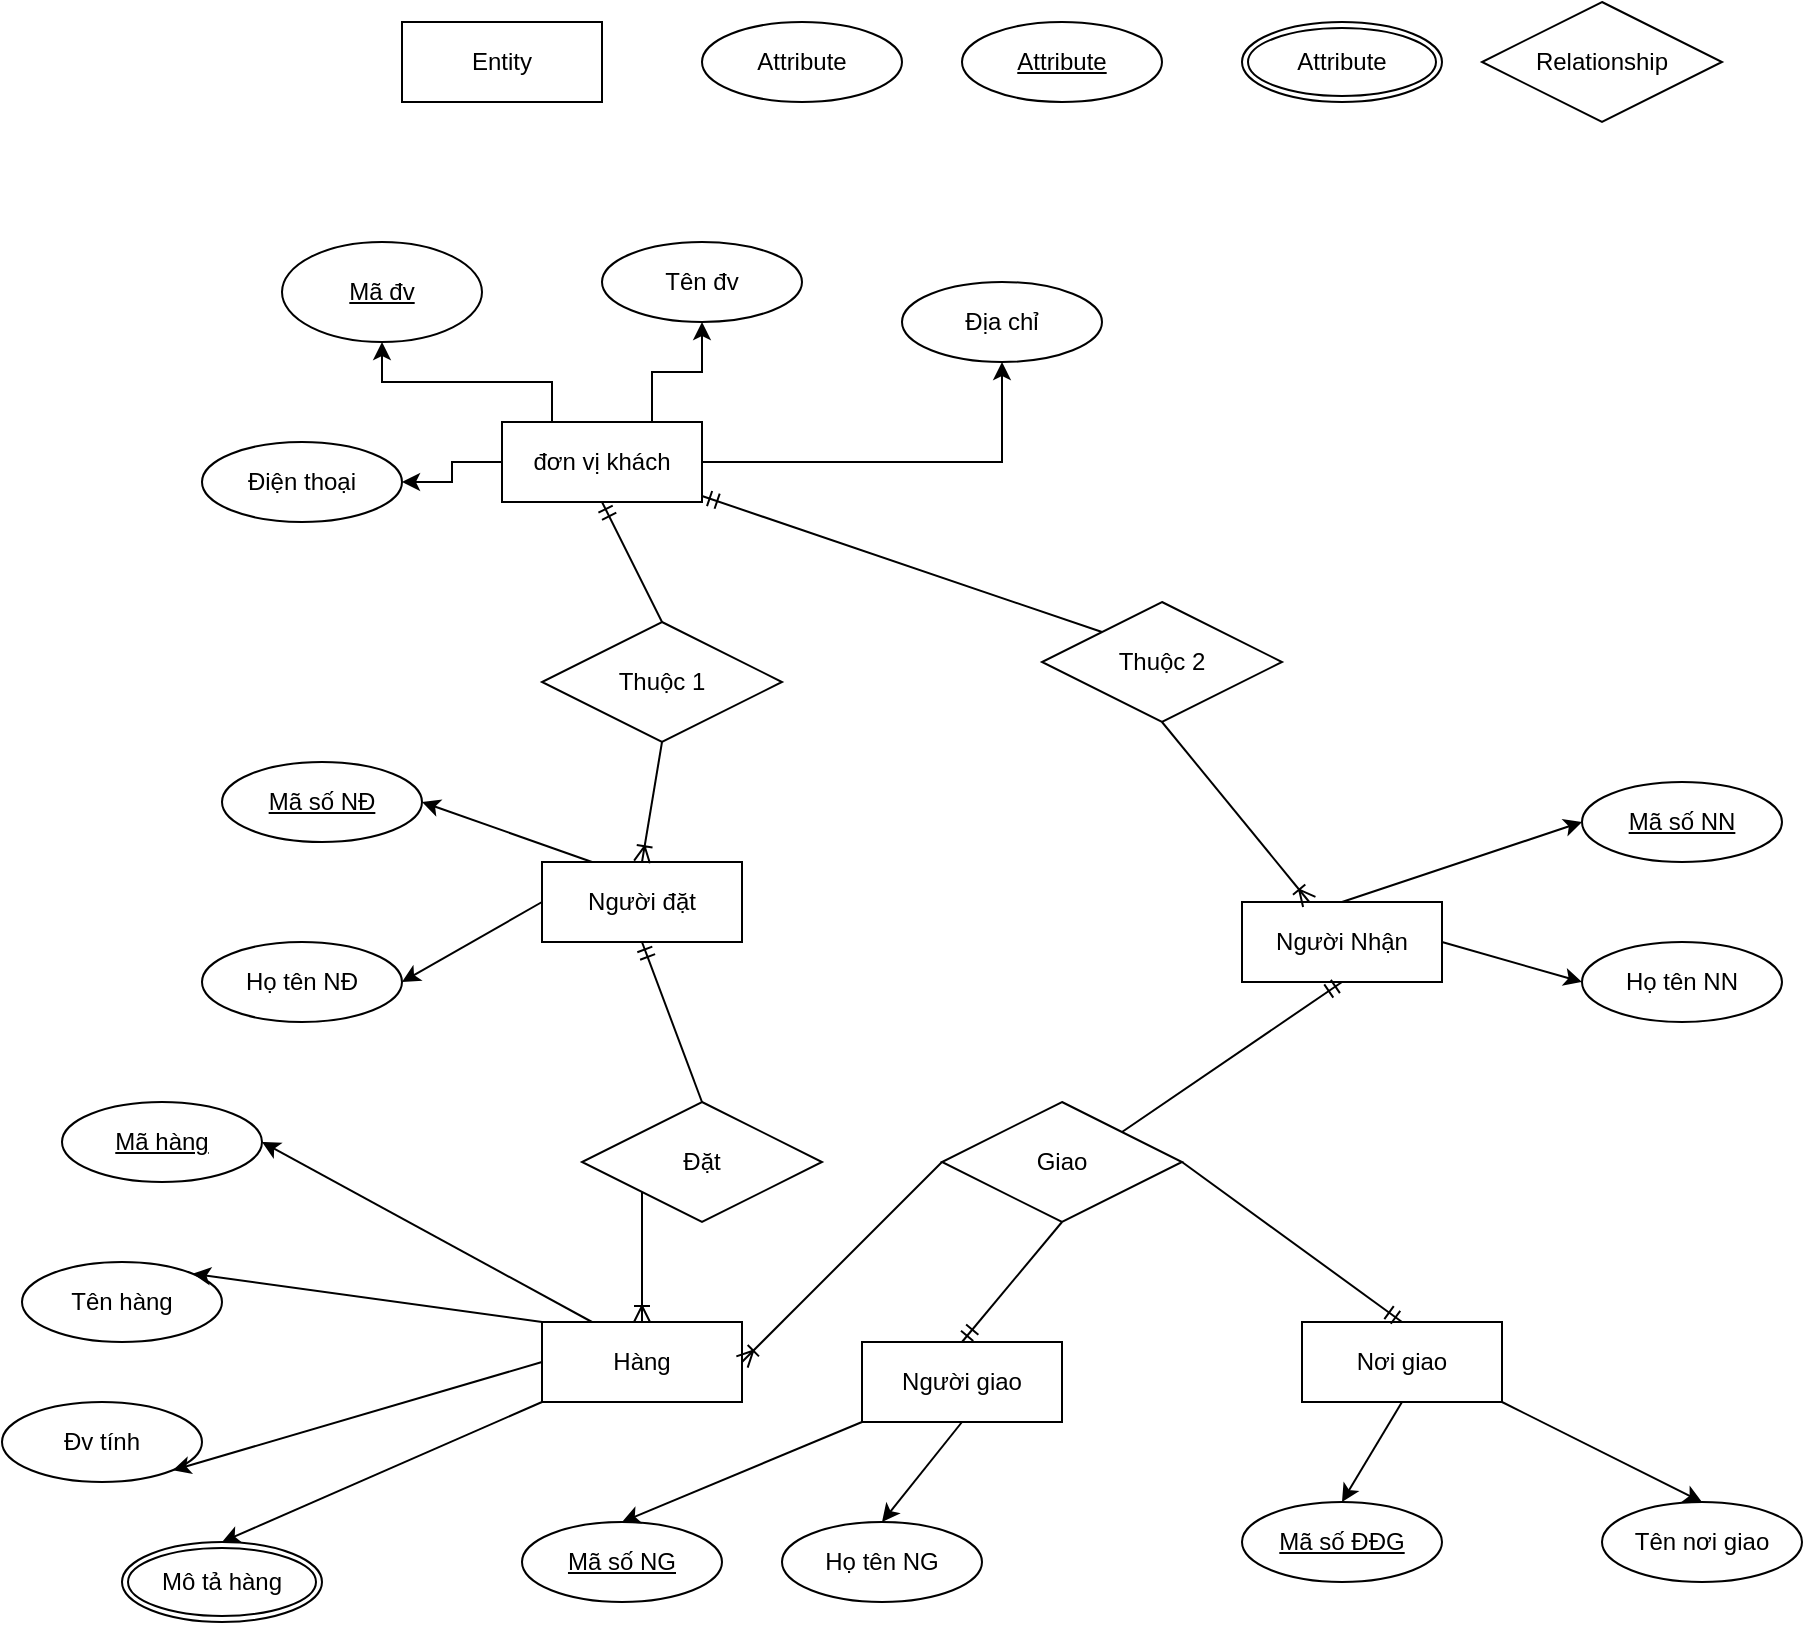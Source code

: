 <mxfile version="13.9.9" type="device"><diagram id="R2lEEEUBdFMjLlhIrx00" name="Page-1"><mxGraphModel dx="1874" dy="592" grid="1" gridSize="10" guides="1" tooltips="1" connect="1" arrows="1" fold="1" page="1" pageScale="1" pageWidth="850" pageHeight="1100" math="0" shadow="0" extFonts="Permanent Marker^https://fonts.googleapis.com/css?family=Permanent+Marker"><root><mxCell id="0"/><mxCell id="1" parent="0"/><mxCell id="VbnIeiEurBMlyiswql_T-1" value="Entity" style="whiteSpace=wrap;html=1;align=center;" vertex="1" parent="1"><mxGeometry x="100" y="50" width="100" height="40" as="geometry"/></mxCell><mxCell id="VbnIeiEurBMlyiswql_T-2" value="Attribute" style="ellipse;whiteSpace=wrap;html=1;align=center;" vertex="1" parent="1"><mxGeometry x="250" y="50" width="100" height="40" as="geometry"/></mxCell><mxCell id="VbnIeiEurBMlyiswql_T-3" value="Attribute" style="ellipse;whiteSpace=wrap;html=1;align=center;fontStyle=4;" vertex="1" parent="1"><mxGeometry x="380" y="50" width="100" height="40" as="geometry"/></mxCell><mxCell id="VbnIeiEurBMlyiswql_T-4" value="Attribute" style="ellipse;shape=doubleEllipse;margin=3;whiteSpace=wrap;html=1;align=center;" vertex="1" parent="1"><mxGeometry x="520" y="50" width="100" height="40" as="geometry"/></mxCell><mxCell id="VbnIeiEurBMlyiswql_T-5" value="Relationship" style="shape=rhombus;perimeter=rhombusPerimeter;whiteSpace=wrap;html=1;align=center;" vertex="1" parent="1"><mxGeometry x="640" y="40" width="120" height="60" as="geometry"/></mxCell><mxCell id="VbnIeiEurBMlyiswql_T-34" style="edgeStyle=orthogonalEdgeStyle;rounded=0;orthogonalLoop=1;jettySize=auto;html=1;entryX=1;entryY=0.5;entryDx=0;entryDy=0;" edge="1" parent="1" source="VbnIeiEurBMlyiswql_T-6" target="VbnIeiEurBMlyiswql_T-11"><mxGeometry relative="1" as="geometry"/></mxCell><mxCell id="VbnIeiEurBMlyiswql_T-36" style="edgeStyle=orthogonalEdgeStyle;rounded=0;orthogonalLoop=1;jettySize=auto;html=1;exitX=0.25;exitY=0;exitDx=0;exitDy=0;entryX=0.5;entryY=1;entryDx=0;entryDy=0;" edge="1" parent="1" source="VbnIeiEurBMlyiswql_T-6" target="VbnIeiEurBMlyiswql_T-7"><mxGeometry relative="1" as="geometry"/></mxCell><mxCell id="VbnIeiEurBMlyiswql_T-37" style="edgeStyle=orthogonalEdgeStyle;rounded=0;orthogonalLoop=1;jettySize=auto;html=1;exitX=0.75;exitY=0;exitDx=0;exitDy=0;entryX=0.5;entryY=1;entryDx=0;entryDy=0;" edge="1" parent="1" source="VbnIeiEurBMlyiswql_T-6" target="VbnIeiEurBMlyiswql_T-10"><mxGeometry relative="1" as="geometry"/></mxCell><mxCell id="VbnIeiEurBMlyiswql_T-38" style="edgeStyle=orthogonalEdgeStyle;rounded=0;orthogonalLoop=1;jettySize=auto;html=1;entryX=0.5;entryY=1;entryDx=0;entryDy=0;" edge="1" parent="1" source="VbnIeiEurBMlyiswql_T-6" target="VbnIeiEurBMlyiswql_T-9"><mxGeometry relative="1" as="geometry"/></mxCell><mxCell id="VbnIeiEurBMlyiswql_T-6" value="đơn vị khách" style="whiteSpace=wrap;html=1;align=center;" vertex="1" parent="1"><mxGeometry x="150" y="250" width="100" height="40" as="geometry"/></mxCell><mxCell id="VbnIeiEurBMlyiswql_T-7" value="Mã đv" style="ellipse;whiteSpace=wrap;html=1;align=center;fontStyle=4;" vertex="1" parent="1"><mxGeometry x="40" y="160" width="100" height="50" as="geometry"/></mxCell><mxCell id="VbnIeiEurBMlyiswql_T-9" value="Địa chỉ" style="ellipse;whiteSpace=wrap;html=1;align=center;" vertex="1" parent="1"><mxGeometry x="350" y="180" width="100" height="40" as="geometry"/></mxCell><mxCell id="VbnIeiEurBMlyiswql_T-10" value="Tên đv" style="ellipse;whiteSpace=wrap;html=1;align=center;" vertex="1" parent="1"><mxGeometry x="200" y="160" width="100" height="40" as="geometry"/></mxCell><mxCell id="VbnIeiEurBMlyiswql_T-11" value="Điện thoại" style="ellipse;whiteSpace=wrap;html=1;align=center;" vertex="1" parent="1"><mxGeometry y="260" width="100" height="40" as="geometry"/></mxCell><mxCell id="VbnIeiEurBMlyiswql_T-12" value="Thuộc 2" style="shape=rhombus;perimeter=rhombusPerimeter;whiteSpace=wrap;html=1;align=center;" vertex="1" parent="1"><mxGeometry x="420" y="340" width="120" height="60" as="geometry"/></mxCell><mxCell id="VbnIeiEurBMlyiswql_T-13" value="Thuộc 1" style="shape=rhombus;perimeter=rhombusPerimeter;whiteSpace=wrap;html=1;align=center;" vertex="1" parent="1"><mxGeometry x="170" y="350" width="120" height="60" as="geometry"/></mxCell><mxCell id="VbnIeiEurBMlyiswql_T-14" value="Người Nhận" style="whiteSpace=wrap;html=1;align=center;" vertex="1" parent="1"><mxGeometry x="520" y="490" width="100" height="40" as="geometry"/></mxCell><mxCell id="VbnIeiEurBMlyiswql_T-15" value="Người đặt" style="whiteSpace=wrap;html=1;align=center;" vertex="1" parent="1"><mxGeometry x="170" y="470" width="100" height="40" as="geometry"/></mxCell><mxCell id="VbnIeiEurBMlyiswql_T-16" value="Mã số NĐ" style="ellipse;whiteSpace=wrap;html=1;align=center;fontStyle=4;" vertex="1" parent="1"><mxGeometry x="10" y="420" width="100" height="40" as="geometry"/></mxCell><mxCell id="VbnIeiEurBMlyiswql_T-17" value="Họ tên NĐ" style="ellipse;whiteSpace=wrap;html=1;align=center;" vertex="1" parent="1"><mxGeometry y="510" width="100" height="40" as="geometry"/></mxCell><mxCell id="VbnIeiEurBMlyiswql_T-18" value="Họ tên NN" style="ellipse;whiteSpace=wrap;html=1;align=center;" vertex="1" parent="1"><mxGeometry x="690" y="510" width="100" height="40" as="geometry"/></mxCell><mxCell id="VbnIeiEurBMlyiswql_T-19" value="Mã số NN" style="ellipse;whiteSpace=wrap;html=1;align=center;fontStyle=4;" vertex="1" parent="1"><mxGeometry x="690" y="430" width="100" height="40" as="geometry"/></mxCell><mxCell id="VbnIeiEurBMlyiswql_T-20" value="Giao" style="shape=rhombus;perimeter=rhombusPerimeter;whiteSpace=wrap;html=1;align=center;" vertex="1" parent="1"><mxGeometry x="370" y="590" width="120" height="60" as="geometry"/></mxCell><mxCell id="VbnIeiEurBMlyiswql_T-21" value="Đặt" style="shape=rhombus;perimeter=rhombusPerimeter;whiteSpace=wrap;html=1;align=center;" vertex="1" parent="1"><mxGeometry x="190" y="590" width="120" height="60" as="geometry"/></mxCell><mxCell id="VbnIeiEurBMlyiswql_T-22" value="Hàng" style="whiteSpace=wrap;html=1;align=center;" vertex="1" parent="1"><mxGeometry x="170" y="700" width="100" height="40" as="geometry"/></mxCell><mxCell id="VbnIeiEurBMlyiswql_T-23" value="Người giao" style="whiteSpace=wrap;html=1;align=center;" vertex="1" parent="1"><mxGeometry x="330" y="710" width="100" height="40" as="geometry"/></mxCell><mxCell id="VbnIeiEurBMlyiswql_T-24" value="Nơi giao" style="whiteSpace=wrap;html=1;align=center;" vertex="1" parent="1"><mxGeometry x="550" y="700" width="100" height="40" as="geometry"/></mxCell><mxCell id="VbnIeiEurBMlyiswql_T-25" value="Mã hàng" style="ellipse;whiteSpace=wrap;html=1;align=center;fontStyle=4;" vertex="1" parent="1"><mxGeometry x="-70" y="590" width="100" height="40" as="geometry"/></mxCell><mxCell id="VbnIeiEurBMlyiswql_T-27" value="Đv tính" style="ellipse;whiteSpace=wrap;html=1;align=center;" vertex="1" parent="1"><mxGeometry x="-100" y="740" width="100" height="40" as="geometry"/></mxCell><mxCell id="VbnIeiEurBMlyiswql_T-28" value="Tên hàng" style="ellipse;whiteSpace=wrap;html=1;align=center;" vertex="1" parent="1"><mxGeometry x="-90" y="670" width="100" height="40" as="geometry"/></mxCell><mxCell id="VbnIeiEurBMlyiswql_T-29" value="Tên nơi giao" style="ellipse;whiteSpace=wrap;html=1;align=center;" vertex="1" parent="1"><mxGeometry x="700" y="790" width="100" height="40" as="geometry"/></mxCell><mxCell id="VbnIeiEurBMlyiswql_T-30" value="Họ tên NG" style="ellipse;whiteSpace=wrap;html=1;align=center;" vertex="1" parent="1"><mxGeometry x="290" y="800" width="100" height="40" as="geometry"/></mxCell><mxCell id="VbnIeiEurBMlyiswql_T-31" value="Mã số NG" style="ellipse;whiteSpace=wrap;html=1;align=center;fontStyle=4;" vertex="1" parent="1"><mxGeometry x="160" y="800" width="100" height="40" as="geometry"/></mxCell><mxCell id="VbnIeiEurBMlyiswql_T-32" value="Mã số ĐĐG" style="ellipse;whiteSpace=wrap;html=1;align=center;fontStyle=4;" vertex="1" parent="1"><mxGeometry x="520" y="790" width="100" height="40" as="geometry"/></mxCell><mxCell id="VbnIeiEurBMlyiswql_T-48" value="" style="endArrow=none;html=1;strokeColor=#000000;strokeWidth=1;fontSize=12;startArrow=ERmandOne;startFill=0;entryX=0.5;entryY=0;entryDx=0;entryDy=0;exitX=0.5;exitY=1;exitDx=0;exitDy=0;" edge="1" parent="1" source="VbnIeiEurBMlyiswql_T-6" target="VbnIeiEurBMlyiswql_T-13"><mxGeometry width="50" height="50" relative="1" as="geometry"><mxPoint x="350" y="300" as="sourcePoint"/><mxPoint x="440" y="300" as="targetPoint"/></mxGeometry></mxCell><mxCell id="VbnIeiEurBMlyiswql_T-49" value="" style="endArrow=none;html=1;strokeColor=#000000;strokeWidth=1;fontSize=12;startArrow=ERmandOne;startFill=0;entryX=0.5;entryY=0;entryDx=0;entryDy=0;exitX=0.5;exitY=1;exitDx=0;exitDy=0;" edge="1" parent="1" source="VbnIeiEurBMlyiswql_T-15" target="VbnIeiEurBMlyiswql_T-21"><mxGeometry width="50" height="50" relative="1" as="geometry"><mxPoint x="275" y="500" as="sourcePoint"/><mxPoint x="225" y="450" as="targetPoint"/></mxGeometry></mxCell><mxCell id="VbnIeiEurBMlyiswql_T-50" value="" style="endArrow=none;html=1;strokeColor=#000000;strokeWidth=1;fontSize=12;startArrow=ERoneToMany;startFill=0;entryX=0.5;entryY=1;entryDx=0;entryDy=0;exitX=0.5;exitY=0;exitDx=0;exitDy=0;" edge="1" parent="1" source="VbnIeiEurBMlyiswql_T-15" target="VbnIeiEurBMlyiswql_T-13"><mxGeometry width="50" height="50" relative="1" as="geometry"><mxPoint x="350" y="600" as="sourcePoint"/><mxPoint x="400" y="550" as="targetPoint"/></mxGeometry></mxCell><mxCell id="VbnIeiEurBMlyiswql_T-54" value="" style="endArrow=none;html=1;strokeColor=#000000;strokeWidth=1;fontSize=12;startArrow=ERoneToMany;startFill=0;exitX=0.5;exitY=0;exitDx=0;exitDy=0;entryX=0;entryY=1;entryDx=0;entryDy=0;" edge="1" parent="1" source="VbnIeiEurBMlyiswql_T-22" target="VbnIeiEurBMlyiswql_T-21"><mxGeometry width="50" height="50" relative="1" as="geometry"><mxPoint x="110" y="620" as="sourcePoint"/><mxPoint x="140" y="560" as="targetPoint"/></mxGeometry></mxCell><mxCell id="VbnIeiEurBMlyiswql_T-55" value="" style="endArrow=none;html=1;strokeColor=#000000;strokeWidth=1;fontSize=12;startArrow=ERoneToMany;startFill=0;entryX=0;entryY=0.5;entryDx=0;entryDy=0;exitX=1;exitY=0.5;exitDx=0;exitDy=0;" edge="1" parent="1" source="VbnIeiEurBMlyiswql_T-22" target="VbnIeiEurBMlyiswql_T-20"><mxGeometry width="50" height="50" relative="1" as="geometry"><mxPoint x="300" y="710" as="sourcePoint"/><mxPoint x="310" y="650" as="targetPoint"/></mxGeometry></mxCell><mxCell id="VbnIeiEurBMlyiswql_T-58" value="" style="endArrow=classic;html=1;strokeColor=#000000;strokeWidth=1;fontSize=12;exitX=0.25;exitY=0;exitDx=0;exitDy=0;entryX=1;entryY=0.5;entryDx=0;entryDy=0;" edge="1" parent="1" source="VbnIeiEurBMlyiswql_T-15" target="VbnIeiEurBMlyiswql_T-16"><mxGeometry width="50" height="50" relative="1" as="geometry"><mxPoint x="350" y="300" as="sourcePoint"/><mxPoint x="400" y="250" as="targetPoint"/></mxGeometry></mxCell><mxCell id="VbnIeiEurBMlyiswql_T-59" value="" style="endArrow=classic;html=1;strokeColor=#000000;strokeWidth=1;fontSize=12;exitX=0;exitY=0.5;exitDx=0;exitDy=0;entryX=1;entryY=0.5;entryDx=0;entryDy=0;" edge="1" parent="1" source="VbnIeiEurBMlyiswql_T-15" target="VbnIeiEurBMlyiswql_T-17"><mxGeometry width="50" height="50" relative="1" as="geometry"><mxPoint x="205" y="480" as="sourcePoint"/><mxPoint x="120" y="450" as="targetPoint"/></mxGeometry></mxCell><mxCell id="VbnIeiEurBMlyiswql_T-60" value="" style="endArrow=classic;html=1;strokeColor=#000000;strokeWidth=1;fontSize=12;exitX=0.25;exitY=0;exitDx=0;exitDy=0;entryX=1;entryY=0.5;entryDx=0;entryDy=0;" edge="1" parent="1" source="VbnIeiEurBMlyiswql_T-22" target="VbnIeiEurBMlyiswql_T-25"><mxGeometry width="50" height="50" relative="1" as="geometry"><mxPoint x="215" y="490" as="sourcePoint"/><mxPoint x="130" y="460" as="targetPoint"/></mxGeometry></mxCell><mxCell id="VbnIeiEurBMlyiswql_T-61" value="" style="endArrow=classic;html=1;strokeColor=#000000;strokeWidth=1;fontSize=12;entryX=1;entryY=0;entryDx=0;entryDy=0;exitX=0;exitY=0;exitDx=0;exitDy=0;" edge="1" parent="1" source="VbnIeiEurBMlyiswql_T-22" target="VbnIeiEurBMlyiswql_T-28"><mxGeometry width="50" height="50" relative="1" as="geometry"><mxPoint x="225" y="500" as="sourcePoint"/><mxPoint x="140" y="470" as="targetPoint"/></mxGeometry></mxCell><mxCell id="VbnIeiEurBMlyiswql_T-62" value="" style="endArrow=classic;html=1;strokeColor=#000000;strokeWidth=1;fontSize=12;exitX=0;exitY=0.5;exitDx=0;exitDy=0;entryX=1;entryY=1;entryDx=0;entryDy=0;" edge="1" parent="1" source="VbnIeiEurBMlyiswql_T-22" target="VbnIeiEurBMlyiswql_T-27"><mxGeometry width="50" height="50" relative="1" as="geometry"><mxPoint x="235" y="510" as="sourcePoint"/><mxPoint x="150" y="480" as="targetPoint"/></mxGeometry></mxCell><mxCell id="VbnIeiEurBMlyiswql_T-63" value="" style="endArrow=classic;html=1;strokeColor=#000000;strokeWidth=1;fontSize=12;entryX=0.5;entryY=0;entryDx=0;entryDy=0;exitX=0;exitY=1;exitDx=0;exitDy=0;" edge="1" parent="1" source="VbnIeiEurBMlyiswql_T-22" target="VbnIeiEurBMlyiswql_T-75"><mxGeometry width="50" height="50" relative="1" as="geometry"><mxPoint x="220" y="630" as="sourcePoint"/><mxPoint x="20" y="810" as="targetPoint"/></mxGeometry></mxCell><mxCell id="VbnIeiEurBMlyiswql_T-64" value="" style="endArrow=classic;html=1;strokeColor=#000000;strokeWidth=1;fontSize=12;exitX=0.5;exitY=0;exitDx=0;exitDy=0;entryX=0;entryY=0.5;entryDx=0;entryDy=0;fontStyle=1" edge="1" parent="1" source="VbnIeiEurBMlyiswql_T-14" target="VbnIeiEurBMlyiswql_T-19"><mxGeometry width="50" height="50" relative="1" as="geometry"><mxPoint x="255" y="530" as="sourcePoint"/><mxPoint x="170" y="500" as="targetPoint"/></mxGeometry></mxCell><mxCell id="VbnIeiEurBMlyiswql_T-65" value="" style="endArrow=classic;html=1;strokeColor=#000000;strokeWidth=1;fontSize=12;exitX=1;exitY=0.5;exitDx=0;exitDy=0;entryX=0;entryY=0.5;entryDx=0;entryDy=0;fontStyle=1" edge="1" parent="1" source="VbnIeiEurBMlyiswql_T-14" target="VbnIeiEurBMlyiswql_T-18"><mxGeometry width="50" height="50" relative="1" as="geometry"><mxPoint x="580" y="500" as="sourcePoint"/><mxPoint x="700" y="460" as="targetPoint"/></mxGeometry></mxCell><mxCell id="VbnIeiEurBMlyiswql_T-66" value="" style="endArrow=classic;html=1;strokeColor=#000000;strokeWidth=1;fontSize=12;exitX=0.5;exitY=1;exitDx=0;exitDy=0;entryX=0.5;entryY=0;entryDx=0;entryDy=0;fontStyle=0" edge="1" parent="1" source="VbnIeiEurBMlyiswql_T-24" target="VbnIeiEurBMlyiswql_T-32"><mxGeometry width="50" height="50" relative="1" as="geometry"><mxPoint x="590" y="510" as="sourcePoint"/><mxPoint x="710" y="470" as="targetPoint"/></mxGeometry></mxCell><mxCell id="VbnIeiEurBMlyiswql_T-67" value="" style="endArrow=classic;html=1;strokeColor=#000000;strokeWidth=1;fontSize=12;exitX=1;exitY=1;exitDx=0;exitDy=0;entryX=0.5;entryY=0;entryDx=0;entryDy=0;fontStyle=1" edge="1" parent="1" source="VbnIeiEurBMlyiswql_T-24" target="VbnIeiEurBMlyiswql_T-29"><mxGeometry width="50" height="50" relative="1" as="geometry"><mxPoint x="600" y="520" as="sourcePoint"/><mxPoint x="720" y="480" as="targetPoint"/></mxGeometry></mxCell><mxCell id="VbnIeiEurBMlyiswql_T-68" value="" style="endArrow=classic;html=1;strokeColor=#000000;strokeWidth=1;fontSize=12;exitX=0.5;exitY=1;exitDx=0;exitDy=0;entryX=0.5;entryY=0;entryDx=0;entryDy=0;fontStyle=0" edge="1" parent="1" source="VbnIeiEurBMlyiswql_T-23" target="VbnIeiEurBMlyiswql_T-30"><mxGeometry width="50" height="50" relative="1" as="geometry"><mxPoint x="610" y="750" as="sourcePoint"/><mxPoint x="580" y="800" as="targetPoint"/></mxGeometry></mxCell><mxCell id="VbnIeiEurBMlyiswql_T-69" value="" style="endArrow=classic;html=1;strokeColor=#000000;strokeWidth=1;fontSize=12;exitX=0;exitY=1;exitDx=0;exitDy=0;entryX=0.5;entryY=0;entryDx=0;entryDy=0;fontStyle=0" edge="1" parent="1" source="VbnIeiEurBMlyiswql_T-23" target="VbnIeiEurBMlyiswql_T-31"><mxGeometry width="50" height="50" relative="1" as="geometry"><mxPoint x="620" y="760" as="sourcePoint"/><mxPoint x="590" y="810" as="targetPoint"/></mxGeometry></mxCell><mxCell id="VbnIeiEurBMlyiswql_T-70" value="" style="endArrow=none;html=1;strokeColor=#000000;strokeWidth=1;fontSize=12;startArrow=ERmandOne;startFill=0;entryX=1;entryY=0;entryDx=0;entryDy=0;exitX=0.5;exitY=1;exitDx=0;exitDy=0;" edge="1" parent="1" source="VbnIeiEurBMlyiswql_T-14" target="VbnIeiEurBMlyiswql_T-20"><mxGeometry width="50" height="50" relative="1" as="geometry"><mxPoint x="230" y="520" as="sourcePoint"/><mxPoint x="260" y="600" as="targetPoint"/></mxGeometry></mxCell><mxCell id="VbnIeiEurBMlyiswql_T-71" value="" style="endArrow=none;html=1;strokeColor=#000000;strokeWidth=1;fontSize=12;startArrow=ERoneToMany;startFill=0;entryX=0.5;entryY=1;entryDx=0;entryDy=0;" edge="1" parent="1" source="VbnIeiEurBMlyiswql_T-14" target="VbnIeiEurBMlyiswql_T-12"><mxGeometry width="50" height="50" relative="1" as="geometry"><mxPoint x="280" y="730" as="sourcePoint"/><mxPoint x="380" y="630" as="targetPoint"/></mxGeometry></mxCell><mxCell id="VbnIeiEurBMlyiswql_T-72" value="" style="endArrow=none;html=1;strokeColor=#000000;strokeWidth=1;fontSize=12;startArrow=ERmandOne;startFill=0;entryX=0;entryY=0;entryDx=0;entryDy=0;" edge="1" parent="1" source="VbnIeiEurBMlyiswql_T-6" target="VbnIeiEurBMlyiswql_T-12"><mxGeometry width="50" height="50" relative="1" as="geometry"><mxPoint x="580" y="540" as="sourcePoint"/><mxPoint x="470" y="615" as="targetPoint"/></mxGeometry></mxCell><mxCell id="VbnIeiEurBMlyiswql_T-73" value="" style="endArrow=none;html=1;strokeColor=#000000;strokeWidth=1;fontSize=12;startArrow=ERmandOne;startFill=0;entryX=0.5;entryY=1;entryDx=0;entryDy=0;exitX=0.5;exitY=0;exitDx=0;exitDy=0;" edge="1" parent="1" source="VbnIeiEurBMlyiswql_T-23" target="VbnIeiEurBMlyiswql_T-20"><mxGeometry width="50" height="50" relative="1" as="geometry"><mxPoint x="580" y="540" as="sourcePoint"/><mxPoint x="470" y="615" as="targetPoint"/></mxGeometry></mxCell><mxCell id="VbnIeiEurBMlyiswql_T-74" value="" style="endArrow=none;html=1;strokeColor=#000000;strokeWidth=1;fontSize=12;startArrow=ERmandOne;startFill=0;entryX=1;entryY=0.5;entryDx=0;entryDy=0;exitX=0.5;exitY=0;exitDx=0;exitDy=0;" edge="1" parent="1" source="VbnIeiEurBMlyiswql_T-24" target="VbnIeiEurBMlyiswql_T-20"><mxGeometry width="50" height="50" relative="1" as="geometry"><mxPoint x="390" y="720" as="sourcePoint"/><mxPoint x="440" y="660" as="targetPoint"/></mxGeometry></mxCell><mxCell id="VbnIeiEurBMlyiswql_T-75" value="Mô tả hàng" style="ellipse;shape=doubleEllipse;margin=3;whiteSpace=wrap;html=1;align=center;" vertex="1" parent="1"><mxGeometry x="-40" y="810" width="100" height="40" as="geometry"/></mxCell></root></mxGraphModel></diagram></mxfile>